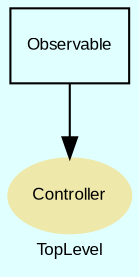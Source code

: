 digraph TopLevel {
    compound = true
    bgcolor = lightcyan1
    fontname = Arial
    fontsize = 8
    label = "TopLevel"
    node [
        fontname = Arial,
        fontsize = 8,
        color = black
    ]

    Controller [
        fontcolor = black,
        URL = "classes/Controller.html",
        shape = ellipse,
        color = palegoldenrod,
        style = filled,
        label = "Controller"
    ]

    Observable [
        URL = "classes/Observable.html",
        shape = box,
        label = "Observable"
    ]

    Observable -> Controller [

    ]

}

